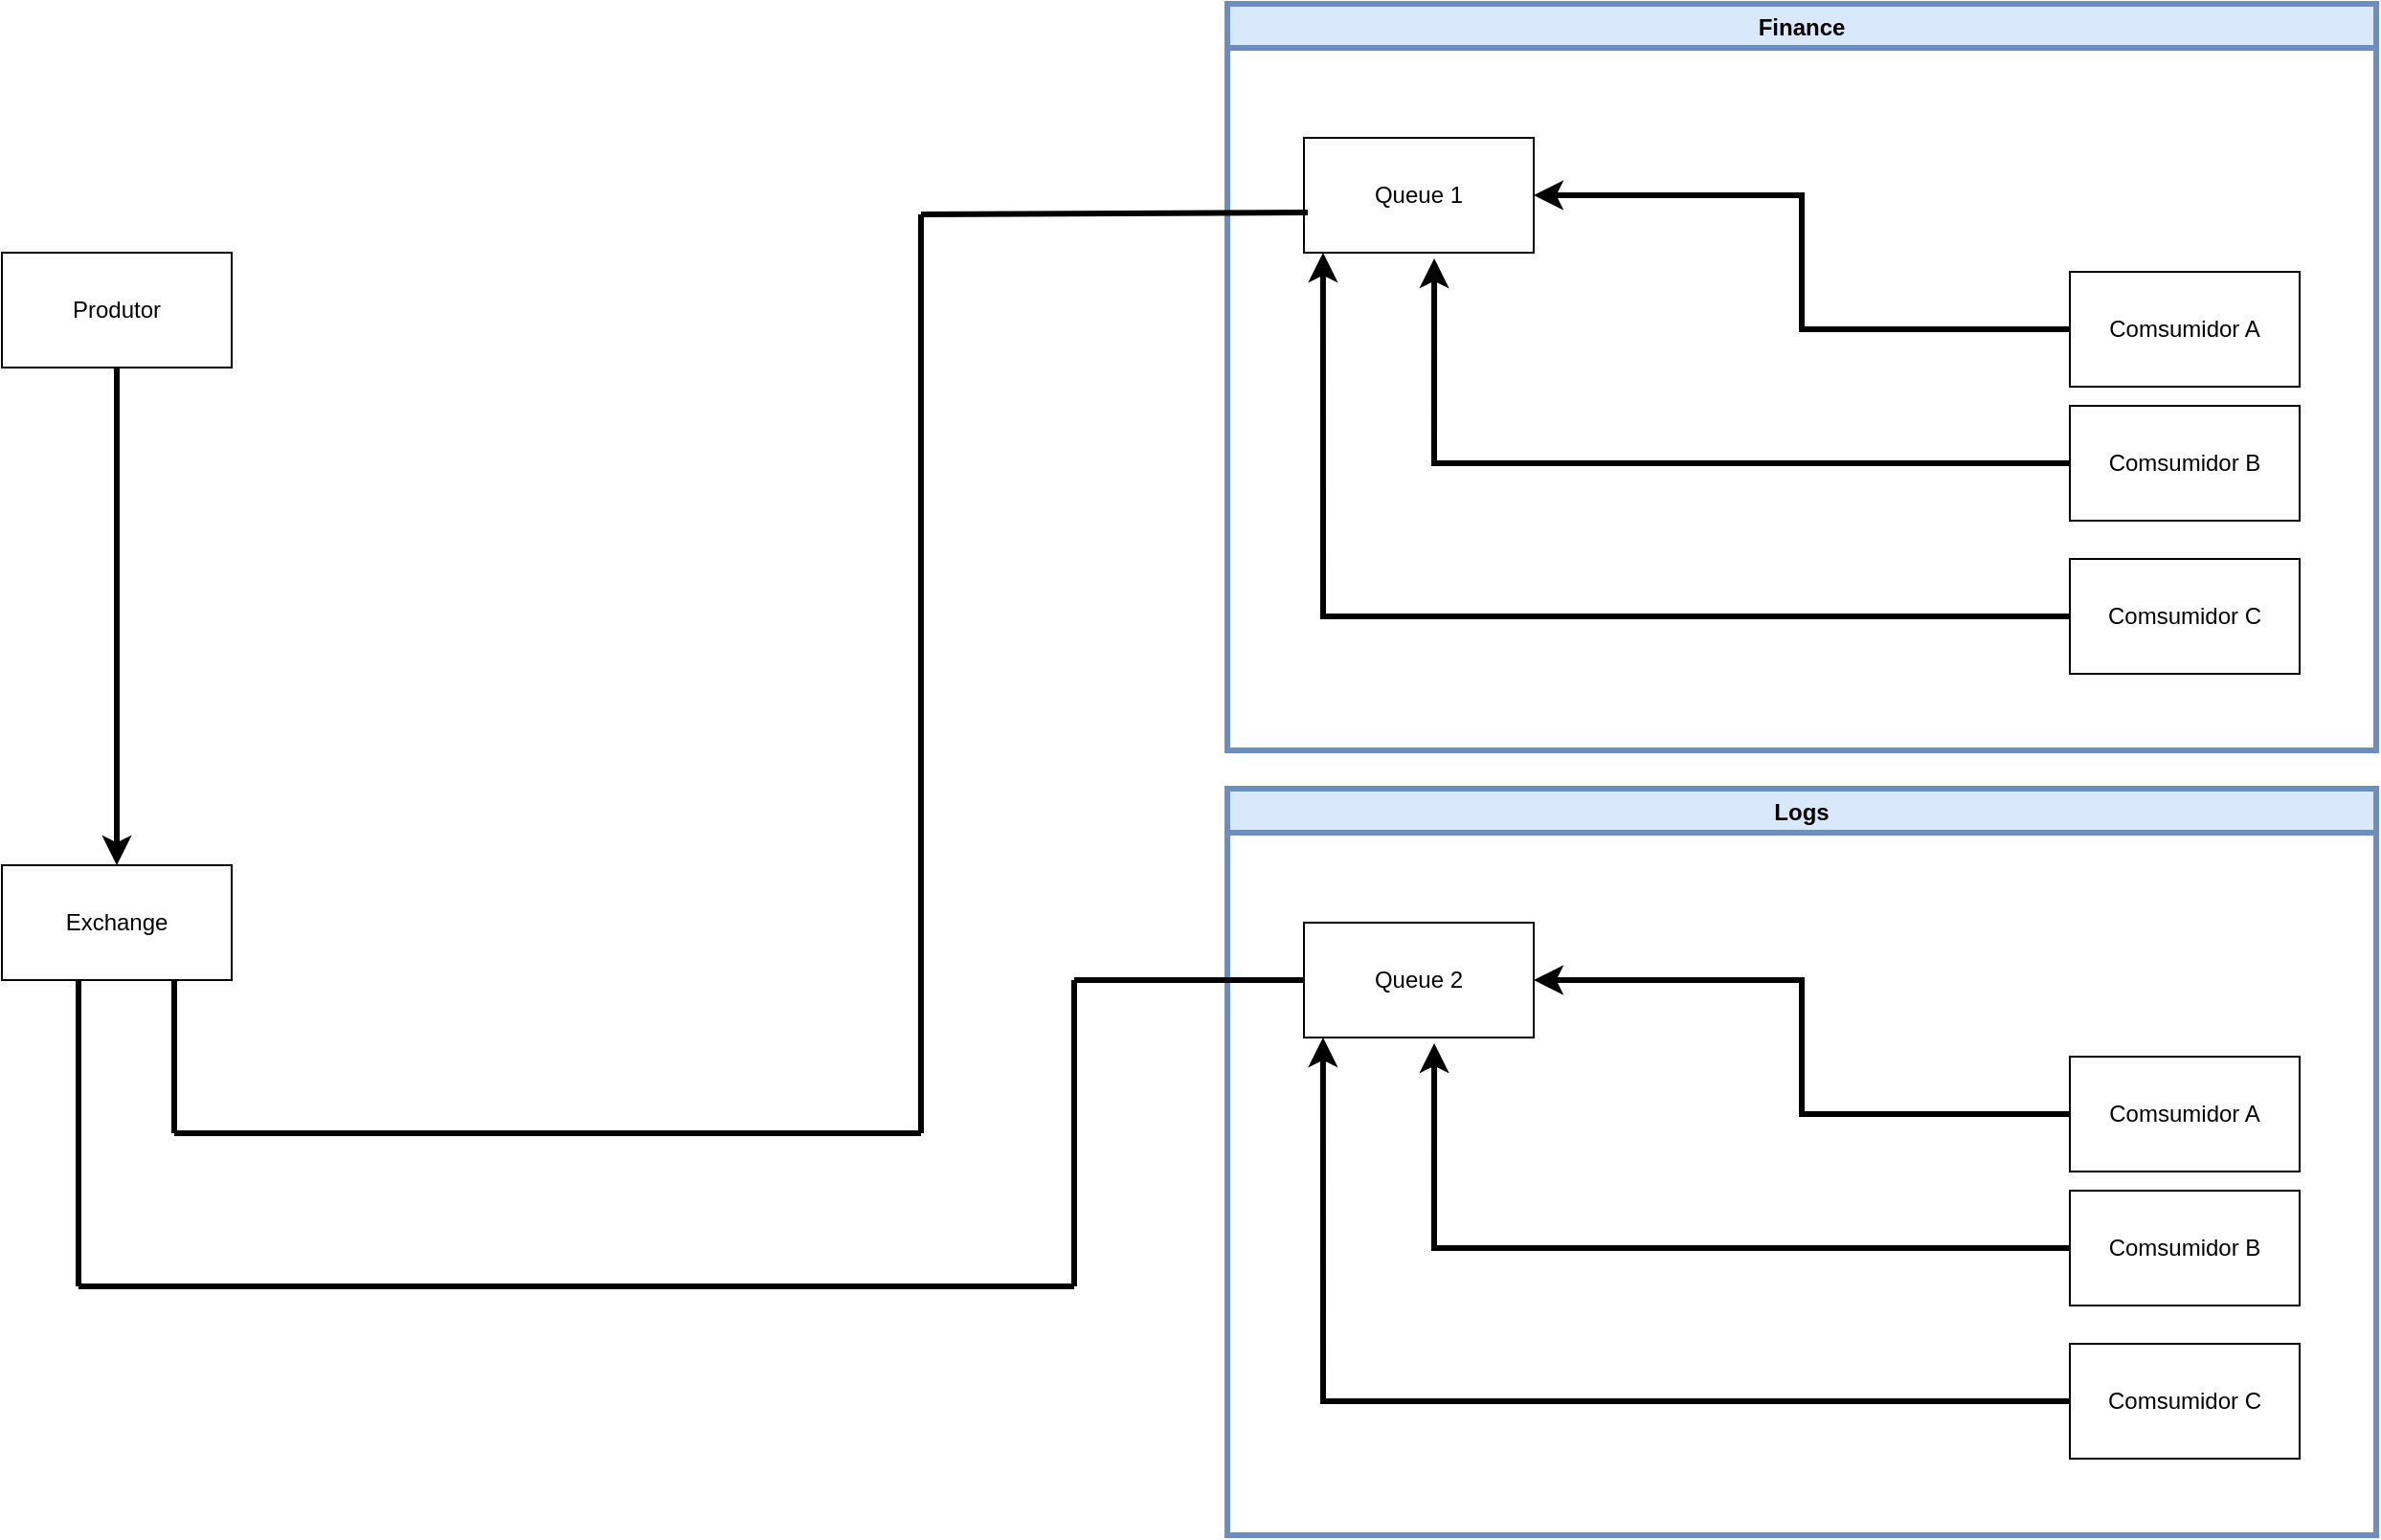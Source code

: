 <mxfile version="16.0.2" type="device"><diagram id="gWZc2LAi-0El9aTqwHUY" name="Exchange Fanout"><mxGraphModel dx="1235" dy="865" grid="1" gridSize="10" guides="1" tooltips="1" connect="1" arrows="1" fold="1" page="1" pageScale="1" pageWidth="827" pageHeight="1169" math="0" shadow="0"><root><mxCell id="2V2gI1m6_CTExehIaqle-0"/><mxCell id="2V2gI1m6_CTExehIaqle-1" parent="2V2gI1m6_CTExehIaqle-0"/><mxCell id="A5Za7pFXQpzQnULJokT0-46" style="edgeStyle=orthogonalEdgeStyle;rounded=0;orthogonalLoop=1;jettySize=auto;html=1;entryX=0.5;entryY=0;entryDx=0;entryDy=0;strokeWidth=3;" edge="1" parent="2V2gI1m6_CTExehIaqle-1" source="A5Za7pFXQpzQnULJokT0-0" target="A5Za7pFXQpzQnULJokT0-9"><mxGeometry relative="1" as="geometry"/></mxCell><mxCell id="A5Za7pFXQpzQnULJokT0-0" value="Produtor" style="rounded=0;whiteSpace=wrap;html=1;" vertex="1" parent="2V2gI1m6_CTExehIaqle-1"><mxGeometry x="840" y="140" width="120" height="60" as="geometry"/></mxCell><mxCell id="A5Za7pFXQpzQnULJokT0-1" value="Queue 1" style="rounded=0;whiteSpace=wrap;html=1;" vertex="1" parent="2V2gI1m6_CTExehIaqle-1"><mxGeometry x="1520" y="80" width="120" height="60" as="geometry"/></mxCell><mxCell id="A5Za7pFXQpzQnULJokT0-47" style="edgeStyle=orthogonalEdgeStyle;rounded=0;orthogonalLoop=1;jettySize=auto;html=1;entryX=1;entryY=0.5;entryDx=0;entryDy=0;strokeWidth=3;" edge="1" parent="2V2gI1m6_CTExehIaqle-1" source="A5Za7pFXQpzQnULJokT0-3" target="A5Za7pFXQpzQnULJokT0-1"><mxGeometry relative="1" as="geometry"/></mxCell><mxCell id="A5Za7pFXQpzQnULJokT0-3" value="Comsumidor A" style="rounded=0;whiteSpace=wrap;html=1;" vertex="1" parent="2V2gI1m6_CTExehIaqle-1"><mxGeometry x="1920" y="150" width="120" height="60" as="geometry"/></mxCell><mxCell id="A5Za7pFXQpzQnULJokT0-15" style="edgeStyle=orthogonalEdgeStyle;rounded=0;orthogonalLoop=1;jettySize=auto;html=1;entryX=0.567;entryY=1.05;entryDx=0;entryDy=0;entryPerimeter=0;strokeWidth=3;" edge="1" parent="2V2gI1m6_CTExehIaqle-1" source="A5Za7pFXQpzQnULJokT0-5" target="A5Za7pFXQpzQnULJokT0-1"><mxGeometry relative="1" as="geometry"/></mxCell><mxCell id="A5Za7pFXQpzQnULJokT0-5" value="Comsumidor B" style="rounded=0;whiteSpace=wrap;html=1;" vertex="1" parent="2V2gI1m6_CTExehIaqle-1"><mxGeometry x="1920" y="220" width="120" height="60" as="geometry"/></mxCell><mxCell id="A5Za7pFXQpzQnULJokT0-8" style="edgeStyle=orthogonalEdgeStyle;rounded=0;orthogonalLoop=1;jettySize=auto;html=1;entryX=0.083;entryY=1;entryDx=0;entryDy=0;entryPerimeter=0;strokeWidth=3;" edge="1" parent="2V2gI1m6_CTExehIaqle-1" source="A5Za7pFXQpzQnULJokT0-7" target="A5Za7pFXQpzQnULJokT0-1"><mxGeometry relative="1" as="geometry"/></mxCell><mxCell id="A5Za7pFXQpzQnULJokT0-7" value="Comsumidor C" style="rounded=0;whiteSpace=wrap;html=1;" vertex="1" parent="2V2gI1m6_CTExehIaqle-1"><mxGeometry x="1920" y="300" width="120" height="60" as="geometry"/></mxCell><mxCell id="A5Za7pFXQpzQnULJokT0-9" value="Exchange" style="rounded=0;whiteSpace=wrap;html=1;" vertex="1" parent="2V2gI1m6_CTExehIaqle-1"><mxGeometry x="840" y="460" width="120" height="60" as="geometry"/></mxCell><mxCell id="A5Za7pFXQpzQnULJokT0-13" value="Finance" style="swimlane;fillColor=#dae8fc;strokeColor=#6c8ebf;gradientColor=none;swimlaneFillColor=none;strokeWidth=3;" vertex="1" parent="2V2gI1m6_CTExehIaqle-1"><mxGeometry x="1480" y="10" width="600" height="390" as="geometry"/></mxCell><mxCell id="A5Za7pFXQpzQnULJokT0-22" value="Queue 2" style="rounded=0;whiteSpace=wrap;html=1;" vertex="1" parent="2V2gI1m6_CTExehIaqle-1"><mxGeometry x="1520" y="490" width="120" height="60" as="geometry"/></mxCell><mxCell id="A5Za7pFXQpzQnULJokT0-48" style="edgeStyle=orthogonalEdgeStyle;rounded=0;orthogonalLoop=1;jettySize=auto;html=1;entryX=1;entryY=0.5;entryDx=0;entryDy=0;strokeWidth=3;" edge="1" parent="2V2gI1m6_CTExehIaqle-1" source="A5Za7pFXQpzQnULJokT0-24" target="A5Za7pFXQpzQnULJokT0-22"><mxGeometry relative="1" as="geometry"/></mxCell><mxCell id="A5Za7pFXQpzQnULJokT0-24" value="Comsumidor A" style="rounded=0;whiteSpace=wrap;html=1;" vertex="1" parent="2V2gI1m6_CTExehIaqle-1"><mxGeometry x="1920" y="560" width="120" height="60" as="geometry"/></mxCell><mxCell id="A5Za7pFXQpzQnULJokT0-25" style="edgeStyle=orthogonalEdgeStyle;rounded=0;orthogonalLoop=1;jettySize=auto;html=1;entryX=0.567;entryY=1.05;entryDx=0;entryDy=0;entryPerimeter=0;strokeWidth=3;" edge="1" parent="2V2gI1m6_CTExehIaqle-1" source="A5Za7pFXQpzQnULJokT0-26" target="A5Za7pFXQpzQnULJokT0-22"><mxGeometry relative="1" as="geometry"/></mxCell><mxCell id="A5Za7pFXQpzQnULJokT0-26" value="Comsumidor B" style="rounded=0;whiteSpace=wrap;html=1;" vertex="1" parent="2V2gI1m6_CTExehIaqle-1"><mxGeometry x="1920" y="630" width="120" height="60" as="geometry"/></mxCell><mxCell id="A5Za7pFXQpzQnULJokT0-27" style="edgeStyle=orthogonalEdgeStyle;rounded=0;orthogonalLoop=1;jettySize=auto;html=1;entryX=0.083;entryY=1;entryDx=0;entryDy=0;entryPerimeter=0;strokeWidth=3;" edge="1" parent="2V2gI1m6_CTExehIaqle-1" source="A5Za7pFXQpzQnULJokT0-28" target="A5Za7pFXQpzQnULJokT0-22"><mxGeometry relative="1" as="geometry"/></mxCell><mxCell id="A5Za7pFXQpzQnULJokT0-28" value="Comsumidor C" style="rounded=0;whiteSpace=wrap;html=1;" vertex="1" parent="2V2gI1m6_CTExehIaqle-1"><mxGeometry x="1920" y="710" width="120" height="60" as="geometry"/></mxCell><mxCell id="A5Za7pFXQpzQnULJokT0-29" value="Logs" style="swimlane;fillColor=#dae8fc;strokeColor=#6c8ebf;gradientColor=none;swimlaneFillColor=none;strokeWidth=3;" vertex="1" parent="2V2gI1m6_CTExehIaqle-1"><mxGeometry x="1480" y="420" width="600" height="390" as="geometry"/></mxCell><mxCell id="A5Za7pFXQpzQnULJokT0-37" value="" style="endArrow=none;html=1;rounded=0;strokeWidth=3;" edge="1" parent="2V2gI1m6_CTExehIaqle-1"><mxGeometry width="50" height="50" relative="1" as="geometry"><mxPoint x="880" y="680" as="sourcePoint"/><mxPoint x="880" y="520" as="targetPoint"/></mxGeometry></mxCell><mxCell id="A5Za7pFXQpzQnULJokT0-38" value="" style="endArrow=none;html=1;rounded=0;strokeWidth=3;" edge="1" parent="2V2gI1m6_CTExehIaqle-1"><mxGeometry width="50" height="50" relative="1" as="geometry"><mxPoint x="880" y="680" as="sourcePoint"/><mxPoint x="1400" y="680" as="targetPoint"/></mxGeometry></mxCell><mxCell id="A5Za7pFXQpzQnULJokT0-39" value="" style="endArrow=none;html=1;rounded=0;strokeWidth=3;" edge="1" parent="2V2gI1m6_CTExehIaqle-1"><mxGeometry width="50" height="50" relative="1" as="geometry"><mxPoint x="1400" y="680" as="sourcePoint"/><mxPoint x="1400" y="520" as="targetPoint"/></mxGeometry></mxCell><mxCell id="A5Za7pFXQpzQnULJokT0-40" value="" style="endArrow=none;html=1;rounded=0;strokeWidth=3;" edge="1" parent="2V2gI1m6_CTExehIaqle-1"><mxGeometry width="50" height="50" relative="1" as="geometry"><mxPoint x="1400" y="520" as="sourcePoint"/><mxPoint x="1520" y="520" as="targetPoint"/></mxGeometry></mxCell><mxCell id="A5Za7pFXQpzQnULJokT0-41" value="" style="endArrow=none;html=1;rounded=0;strokeWidth=3;" edge="1" parent="2V2gI1m6_CTExehIaqle-1"><mxGeometry width="50" height="50" relative="1" as="geometry"><mxPoint x="930" y="600" as="sourcePoint"/><mxPoint x="930" y="520" as="targetPoint"/></mxGeometry></mxCell><mxCell id="A5Za7pFXQpzQnULJokT0-42" value="" style="endArrow=none;html=1;rounded=0;strokeWidth=3;" edge="1" parent="2V2gI1m6_CTExehIaqle-1"><mxGeometry width="50" height="50" relative="1" as="geometry"><mxPoint x="930" y="600" as="sourcePoint"/><mxPoint x="1320" y="600" as="targetPoint"/></mxGeometry></mxCell><mxCell id="A5Za7pFXQpzQnULJokT0-43" value="" style="endArrow=none;html=1;rounded=0;strokeWidth=3;" edge="1" parent="2V2gI1m6_CTExehIaqle-1"><mxGeometry width="50" height="50" relative="1" as="geometry"><mxPoint x="1320" y="600" as="sourcePoint"/><mxPoint x="1320" y="120" as="targetPoint"/></mxGeometry></mxCell><mxCell id="A5Za7pFXQpzQnULJokT0-44" value="" style="endArrow=none;html=1;rounded=0;strokeWidth=3;entryX=0.017;entryY=0.65;entryDx=0;entryDy=0;entryPerimeter=0;" edge="1" parent="2V2gI1m6_CTExehIaqle-1" target="A5Za7pFXQpzQnULJokT0-1"><mxGeometry width="50" height="50" relative="1" as="geometry"><mxPoint x="1320" y="120" as="sourcePoint"/><mxPoint x="1440" y="120" as="targetPoint"/></mxGeometry></mxCell></root></mxGraphModel></diagram></mxfile>